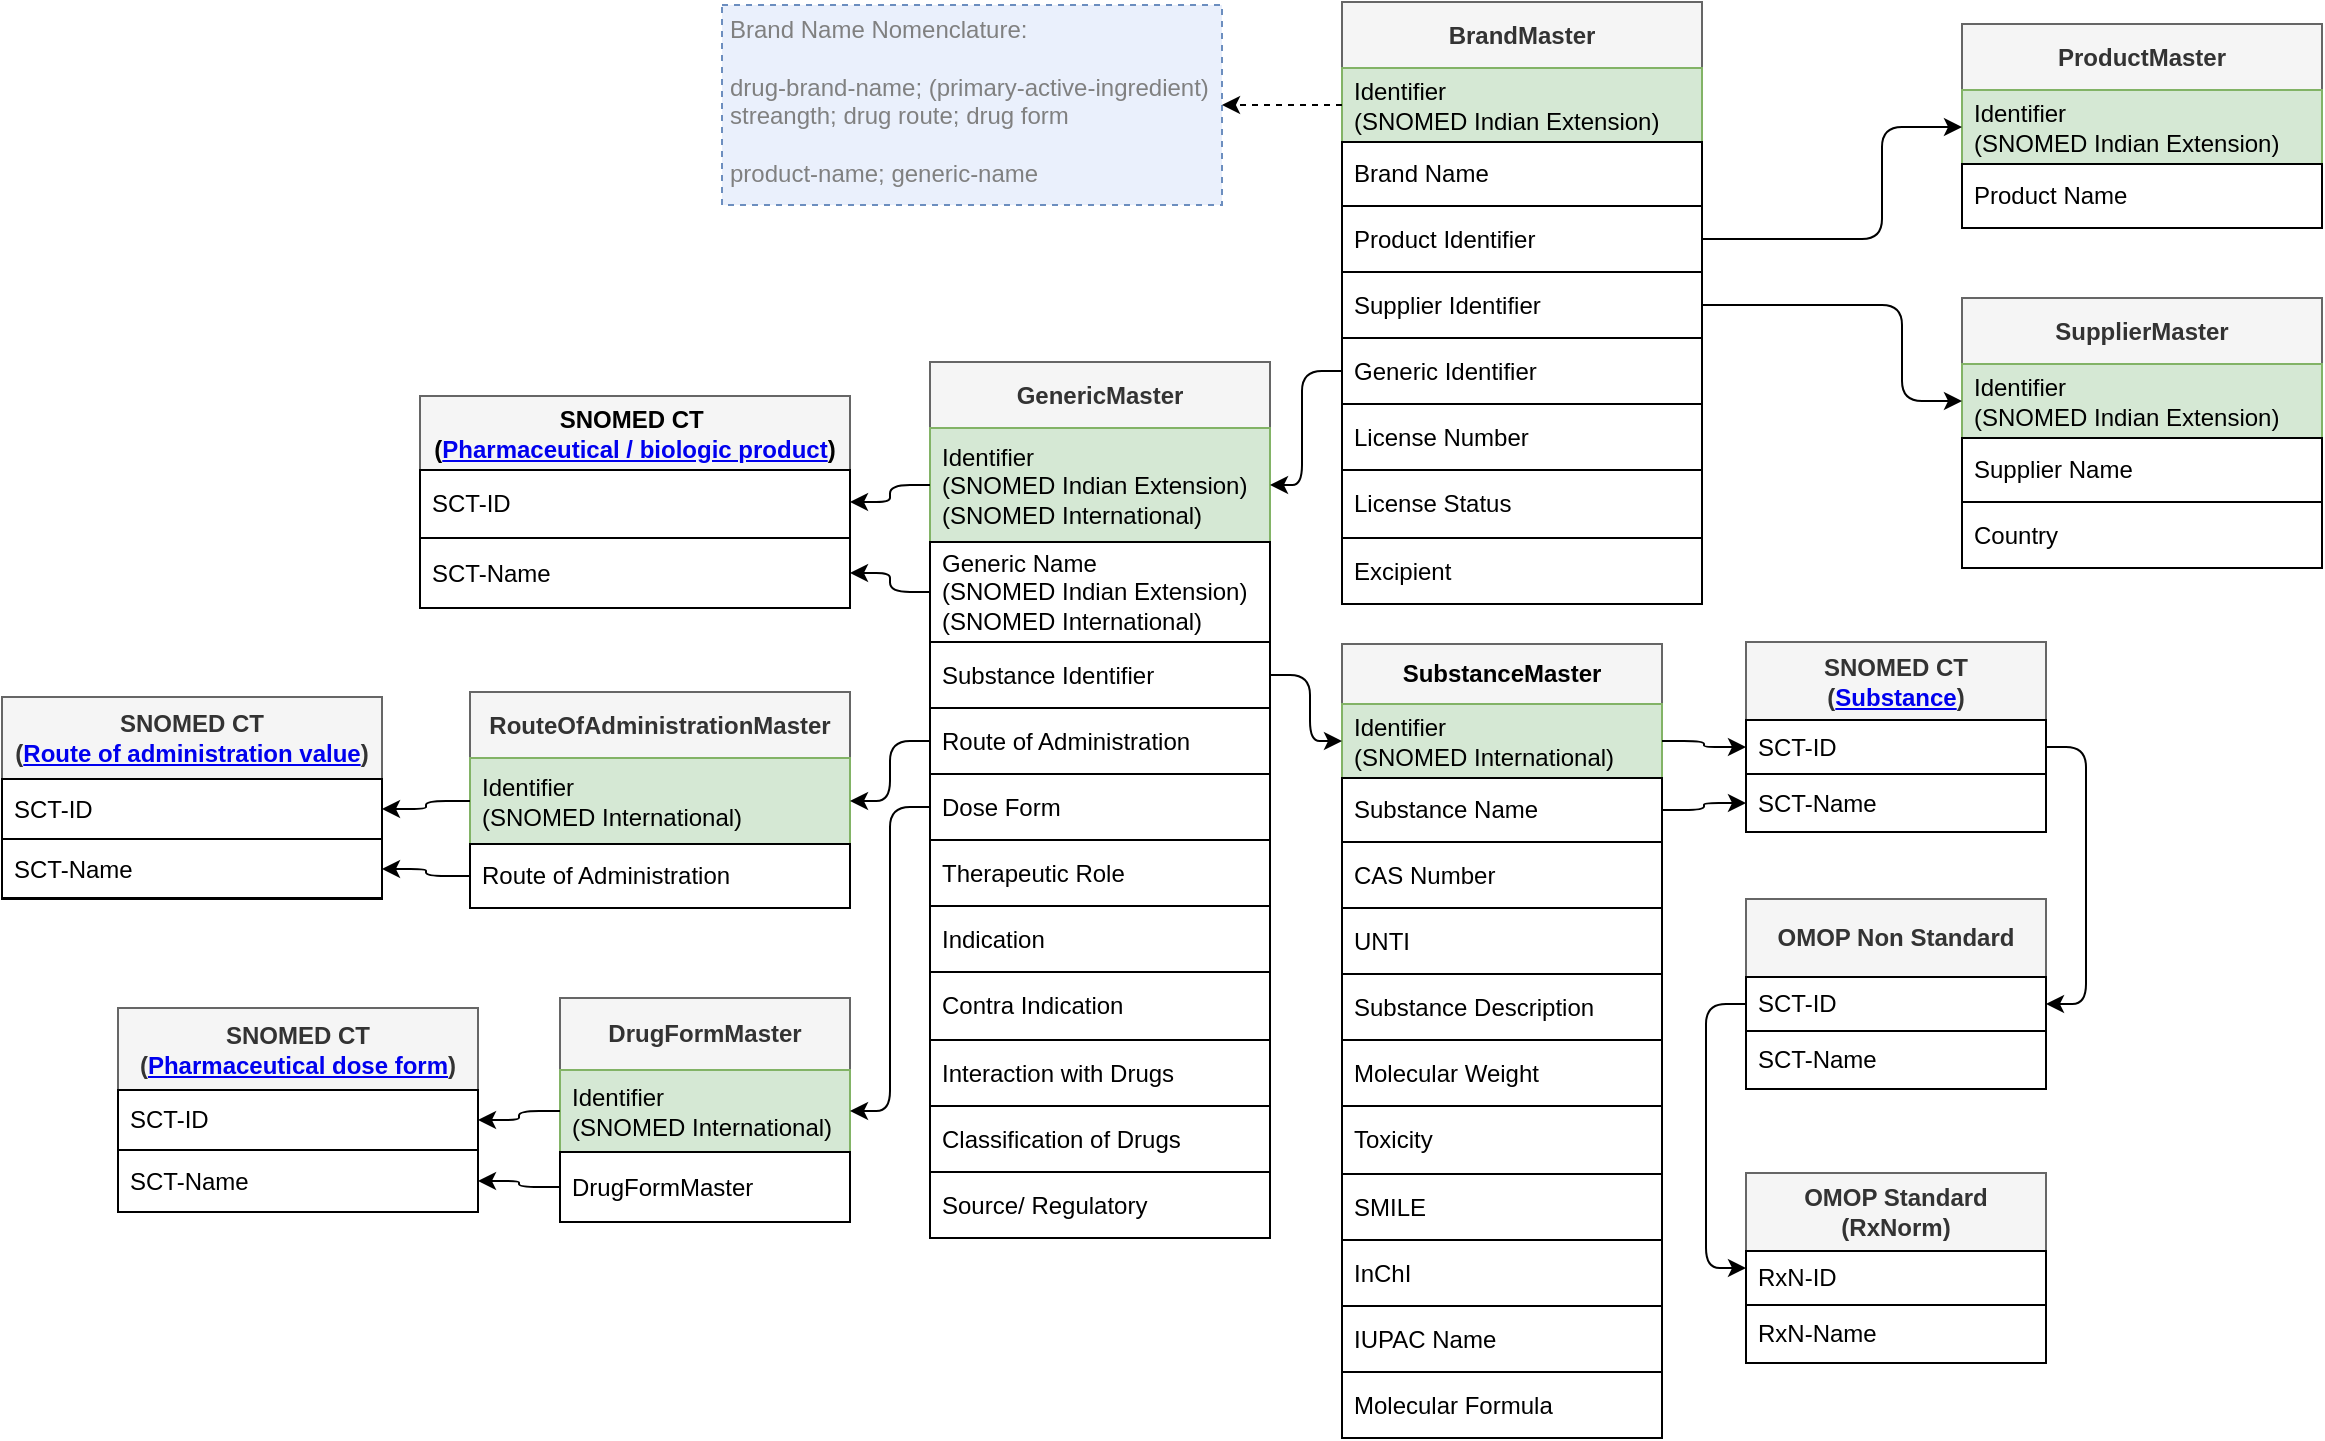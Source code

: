 <mxfile version="23.1.5" type="device">
  <diagram name="Page-1" id="6mxUIk-u2iEG-SQcdIZE">
    <mxGraphModel dx="2333" dy="2207" grid="1" gridSize="10" guides="1" tooltips="1" connect="1" arrows="1" fold="1" page="1" pageScale="1" pageWidth="1169" pageHeight="827" math="0" shadow="0">
      <root>
        <mxCell id="0" />
        <mxCell id="1" parent="0" />
        <mxCell id="BajU_G9erttvUr-BvOgJ-22" value="" style="childLayout=tableLayout;recursiveResize=0;shadow=0;fillColor=none;" parent="1" vertex="1">
          <mxGeometry x="980" y="-570" width="180" height="135" as="geometry" />
        </mxCell>
        <mxCell id="BajU_G9erttvUr-BvOgJ-23" value="" style="shape=tableRow;horizontal=0;startSize=0;swimlaneHead=0;swimlaneBody=0;top=0;left=0;bottom=0;right=0;dropTarget=0;collapsible=0;recursiveResize=0;expand=0;fontStyle=0;fillColor=none;strokeColor=inherit;" parent="BajU_G9erttvUr-BvOgJ-22" vertex="1">
          <mxGeometry width="180" height="33" as="geometry" />
        </mxCell>
        <mxCell id="BajU_G9erttvUr-BvOgJ-24" value="SupplierMaster" style="connectable=0;recursiveResize=0;strokeColor=#666666;fillColor=#f5f5f5;align=center;whiteSpace=wrap;html=1;fontStyle=1;fontColor=#333333;" parent="BajU_G9erttvUr-BvOgJ-23" vertex="1">
          <mxGeometry width="180" height="33" as="geometry">
            <mxRectangle width="180" height="33" as="alternateBounds" />
          </mxGeometry>
        </mxCell>
        <mxCell id="BajU_G9erttvUr-BvOgJ-27" style="shape=tableRow;horizontal=0;startSize=0;swimlaneHead=0;swimlaneBody=0;top=0;left=0;bottom=0;right=0;dropTarget=0;collapsible=0;recursiveResize=0;expand=0;fontStyle=0;fillColor=none;strokeColor=inherit;" parent="BajU_G9erttvUr-BvOgJ-22" vertex="1">
          <mxGeometry y="33" width="180" height="37" as="geometry" />
        </mxCell>
        <mxCell id="BajU_G9erttvUr-BvOgJ-28" value="Identifier &#xa;(SNOMED Indian Extension)" style="connectable=0;recursiveResize=0;strokeColor=#82b366;fillColor=#d5e8d4;align=left;whiteSpace=wrap;html=1;spacingLeft=4;spacing=2;" parent="BajU_G9erttvUr-BvOgJ-27" vertex="1">
          <mxGeometry width="180" height="37" as="geometry">
            <mxRectangle width="180" height="37" as="alternateBounds" />
          </mxGeometry>
        </mxCell>
        <mxCell id="BajU_G9erttvUr-BvOgJ-45" style="shape=tableRow;horizontal=0;startSize=0;swimlaneHead=0;swimlaneBody=0;top=0;left=0;bottom=0;right=0;dropTarget=0;collapsible=0;recursiveResize=0;expand=0;fontStyle=0;fillColor=none;strokeColor=inherit;" parent="BajU_G9erttvUr-BvOgJ-22" vertex="1">
          <mxGeometry y="70" width="180" height="32" as="geometry" />
        </mxCell>
        <mxCell id="BajU_G9erttvUr-BvOgJ-46" value="Supplier Name" style="connectable=0;recursiveResize=0;strokeColor=inherit;fillColor=none;align=left;whiteSpace=wrap;html=1;spacingLeft=4;spacing=2;" parent="BajU_G9erttvUr-BvOgJ-45" vertex="1">
          <mxGeometry width="180" height="32" as="geometry">
            <mxRectangle width="180" height="32" as="alternateBounds" />
          </mxGeometry>
        </mxCell>
        <mxCell id="BajU_G9erttvUr-BvOgJ-31" style="shape=tableRow;horizontal=0;startSize=0;swimlaneHead=0;swimlaneBody=0;top=0;left=0;bottom=0;right=0;dropTarget=0;collapsible=0;recursiveResize=0;expand=0;fontStyle=0;fillColor=none;strokeColor=inherit;" parent="BajU_G9erttvUr-BvOgJ-22" vertex="1">
          <mxGeometry y="102" width="180" height="33" as="geometry" />
        </mxCell>
        <mxCell id="BajU_G9erttvUr-BvOgJ-32" value="&lt;div style=&quot;border-color: var(--border-color);&quot;&gt;&lt;/div&gt;&lt;span style=&quot;border-color: var(--border-color); background-color: initial;&quot;&gt;&lt;/span&gt;&lt;span style=&quot;border-color: var(--border-color); background-color: initial;&quot;&gt;&lt;div style=&quot;border-color: var(--border-color);&quot;&gt;&lt;span style=&quot;border-color: var(--border-color); background-color: initial;&quot;&gt;Country&lt;/span&gt;&lt;/div&gt;&lt;/span&gt;" style="connectable=0;recursiveResize=0;strokeColor=inherit;fillColor=none;align=left;whiteSpace=wrap;html=1;spacingLeft=4;spacing=2;" parent="BajU_G9erttvUr-BvOgJ-31" vertex="1">
          <mxGeometry width="180" height="33" as="geometry">
            <mxRectangle width="180" height="33" as="alternateBounds" />
          </mxGeometry>
        </mxCell>
        <mxCell id="BajU_G9erttvUr-BvOgJ-51" value="" style="childLayout=tableLayout;recursiveResize=0;shadow=0;fillColor=none;" parent="1" vertex="1">
          <mxGeometry x="464" y="-538" width="170" height="438" as="geometry" />
        </mxCell>
        <mxCell id="BajU_G9erttvUr-BvOgJ-52" value="" style="shape=tableRow;horizontal=0;startSize=0;swimlaneHead=0;swimlaneBody=0;top=0;left=0;bottom=0;right=0;dropTarget=0;collapsible=0;recursiveResize=0;expand=0;fontStyle=0;fillColor=none;strokeColor=inherit;" parent="BajU_G9erttvUr-BvOgJ-51" vertex="1">
          <mxGeometry width="170" height="33" as="geometry" />
        </mxCell>
        <mxCell id="BajU_G9erttvUr-BvOgJ-53" value="GenericMaster" style="connectable=0;recursiveResize=0;strokeColor=#666666;fillColor=#f5f5f5;align=center;whiteSpace=wrap;html=1;fontStyle=1;fontColor=#333333;" parent="BajU_G9erttvUr-BvOgJ-52" vertex="1">
          <mxGeometry width="170" height="33" as="geometry">
            <mxRectangle width="170" height="33" as="alternateBounds" />
          </mxGeometry>
        </mxCell>
        <mxCell id="BajU_G9erttvUr-BvOgJ-54" style="shape=tableRow;horizontal=0;startSize=0;swimlaneHead=0;swimlaneBody=0;top=0;left=0;bottom=0;right=0;dropTarget=0;collapsible=0;recursiveResize=0;expand=0;fontStyle=0;fillColor=none;strokeColor=inherit;" parent="BajU_G9erttvUr-BvOgJ-51" vertex="1">
          <mxGeometry y="33" width="170" height="57" as="geometry" />
        </mxCell>
        <mxCell id="BajU_G9erttvUr-BvOgJ-55" value="&lt;div style=&quot;&quot;&gt;&lt;div&gt;Identifier&amp;nbsp;&lt;/div&gt;&lt;div&gt;(SNOMED Indian Extension)&lt;/div&gt;&lt;div&gt;(SNOMED International)&lt;br&gt;&lt;/div&gt;&lt;/div&gt;" style="connectable=0;recursiveResize=0;strokeColor=#82b366;fillColor=#d5e8d4;align=left;whiteSpace=wrap;html=1;spacingLeft=4;spacing=2;" parent="BajU_G9erttvUr-BvOgJ-54" vertex="1">
          <mxGeometry width="170" height="57" as="geometry">
            <mxRectangle width="170" height="57" as="alternateBounds" />
          </mxGeometry>
        </mxCell>
        <mxCell id="BajU_G9erttvUr-BvOgJ-56" style="shape=tableRow;horizontal=0;startSize=0;swimlaneHead=0;swimlaneBody=0;top=0;left=0;bottom=0;right=0;dropTarget=0;collapsible=0;recursiveResize=0;expand=0;fontStyle=0;fillColor=none;strokeColor=inherit;" parent="BajU_G9erttvUr-BvOgJ-51" vertex="1">
          <mxGeometry y="90" width="170" height="50" as="geometry" />
        </mxCell>
        <mxCell id="BajU_G9erttvUr-BvOgJ-57" value="Generic Name&lt;br&gt;&lt;div&gt;(SNOMED Indian Extension)&lt;/div&gt;&lt;div&gt;(SNOMED International)&lt;/div&gt;" style="connectable=0;recursiveResize=0;strokeColor=inherit;fillColor=none;align=left;whiteSpace=wrap;html=1;spacingLeft=4;spacing=2;" parent="BajU_G9erttvUr-BvOgJ-56" vertex="1">
          <mxGeometry width="170" height="50" as="geometry">
            <mxRectangle width="170" height="50" as="alternateBounds" />
          </mxGeometry>
        </mxCell>
        <mxCell id="BajU_G9erttvUr-BvOgJ-101" style="shape=tableRow;horizontal=0;startSize=0;swimlaneHead=0;swimlaneBody=0;top=0;left=0;bottom=0;right=0;dropTarget=0;collapsible=0;recursiveResize=0;expand=0;fontStyle=0;fillColor=none;strokeColor=inherit;" parent="BajU_G9erttvUr-BvOgJ-51" vertex="1">
          <mxGeometry y="140" width="170" height="33" as="geometry" />
        </mxCell>
        <mxCell id="BajU_G9erttvUr-BvOgJ-102" value="Substance Identifier" style="connectable=0;recursiveResize=0;strokeColor=inherit;fillColor=none;align=left;whiteSpace=wrap;html=1;spacingLeft=4;spacing=2;" parent="BajU_G9erttvUr-BvOgJ-101" vertex="1">
          <mxGeometry width="170" height="33" as="geometry">
            <mxRectangle width="170" height="33" as="alternateBounds" />
          </mxGeometry>
        </mxCell>
        <mxCell id="BajU_G9erttvUr-BvOgJ-58" style="shape=tableRow;horizontal=0;startSize=0;swimlaneHead=0;swimlaneBody=0;top=0;left=0;bottom=0;right=0;dropTarget=0;collapsible=0;recursiveResize=0;expand=0;fontStyle=0;fillColor=none;strokeColor=inherit;" parent="BajU_G9erttvUr-BvOgJ-51" vertex="1">
          <mxGeometry y="173" width="170" height="33" as="geometry" />
        </mxCell>
        <mxCell id="BajU_G9erttvUr-BvOgJ-59" value="Route of Administration" style="connectable=0;recursiveResize=0;strokeColor=inherit;fillColor=none;align=left;whiteSpace=wrap;html=1;spacingLeft=4;spacing=2;" parent="BajU_G9erttvUr-BvOgJ-58" vertex="1">
          <mxGeometry width="170" height="33" as="geometry">
            <mxRectangle width="170" height="33" as="alternateBounds" />
          </mxGeometry>
        </mxCell>
        <mxCell id="BajU_G9erttvUr-BvOgJ-60" style="shape=tableRow;horizontal=0;startSize=0;swimlaneHead=0;swimlaneBody=0;top=0;left=0;bottom=0;right=0;dropTarget=0;collapsible=0;recursiveResize=0;expand=0;fontStyle=0;fillColor=none;strokeColor=inherit;" parent="BajU_G9erttvUr-BvOgJ-51" vertex="1">
          <mxGeometry y="206" width="170" height="33" as="geometry" />
        </mxCell>
        <mxCell id="BajU_G9erttvUr-BvOgJ-61" value="Dose Form" style="connectable=0;recursiveResize=0;strokeColor=inherit;fillColor=none;align=left;whiteSpace=wrap;html=1;spacingLeft=4;spacing=2;" parent="BajU_G9erttvUr-BvOgJ-60" vertex="1">
          <mxGeometry width="170" height="33" as="geometry">
            <mxRectangle width="170" height="33" as="alternateBounds" />
          </mxGeometry>
        </mxCell>
        <mxCell id="BajU_G9erttvUr-BvOgJ-62" style="shape=tableRow;horizontal=0;startSize=0;swimlaneHead=0;swimlaneBody=0;top=0;left=0;bottom=0;right=0;dropTarget=0;collapsible=0;recursiveResize=0;expand=0;fontStyle=0;fillColor=none;strokeColor=inherit;" parent="BajU_G9erttvUr-BvOgJ-51" vertex="1">
          <mxGeometry y="239" width="170" height="33" as="geometry" />
        </mxCell>
        <mxCell id="BajU_G9erttvUr-BvOgJ-63" value="Therapeutic Role" style="connectable=0;recursiveResize=0;strokeColor=inherit;fillColor=none;align=left;whiteSpace=wrap;html=1;spacingLeft=4;spacing=2;" parent="BajU_G9erttvUr-BvOgJ-62" vertex="1">
          <mxGeometry width="170" height="33" as="geometry">
            <mxRectangle width="170" height="33" as="alternateBounds" />
          </mxGeometry>
        </mxCell>
        <mxCell id="BajU_G9erttvUr-BvOgJ-64" style="shape=tableRow;horizontal=0;startSize=0;swimlaneHead=0;swimlaneBody=0;top=0;left=0;bottom=0;right=0;dropTarget=0;collapsible=0;recursiveResize=0;expand=0;fontStyle=0;fillColor=none;strokeColor=inherit;" parent="BajU_G9erttvUr-BvOgJ-51" vertex="1">
          <mxGeometry y="272" width="170" height="33" as="geometry" />
        </mxCell>
        <mxCell id="BajU_G9erttvUr-BvOgJ-65" value="Indication" style="connectable=0;recursiveResize=0;strokeColor=inherit;fillColor=none;align=left;whiteSpace=wrap;html=1;spacingLeft=4;spacing=2;" parent="BajU_G9erttvUr-BvOgJ-64" vertex="1">
          <mxGeometry width="170" height="33" as="geometry">
            <mxRectangle width="170" height="33" as="alternateBounds" />
          </mxGeometry>
        </mxCell>
        <mxCell id="BajU_G9erttvUr-BvOgJ-66" style="shape=tableRow;horizontal=0;startSize=0;swimlaneHead=0;swimlaneBody=0;top=0;left=0;bottom=0;right=0;dropTarget=0;collapsible=0;recursiveResize=0;expand=0;fontStyle=0;fillColor=none;strokeColor=inherit;" parent="BajU_G9erttvUr-BvOgJ-51" vertex="1">
          <mxGeometry y="305" width="170" height="34" as="geometry" />
        </mxCell>
        <mxCell id="BajU_G9erttvUr-BvOgJ-67" value="Contra Indication" style="connectable=0;recursiveResize=0;strokeColor=inherit;fillColor=none;align=left;whiteSpace=wrap;html=1;spacingLeft=4;spacing=2;" parent="BajU_G9erttvUr-BvOgJ-66" vertex="1">
          <mxGeometry width="170" height="34" as="geometry">
            <mxRectangle width="170" height="34" as="alternateBounds" />
          </mxGeometry>
        </mxCell>
        <mxCell id="BajU_G9erttvUr-BvOgJ-68" style="shape=tableRow;horizontal=0;startSize=0;swimlaneHead=0;swimlaneBody=0;top=0;left=0;bottom=0;right=0;dropTarget=0;collapsible=0;recursiveResize=0;expand=0;fontStyle=0;fillColor=none;strokeColor=inherit;" parent="BajU_G9erttvUr-BvOgJ-51" vertex="1">
          <mxGeometry y="339" width="170" height="33" as="geometry" />
        </mxCell>
        <mxCell id="BajU_G9erttvUr-BvOgJ-69" value="Interaction with Drugs" style="connectable=0;recursiveResize=0;strokeColor=inherit;fillColor=none;align=left;whiteSpace=wrap;html=1;spacingLeft=4;spacing=2;" parent="BajU_G9erttvUr-BvOgJ-68" vertex="1">
          <mxGeometry width="170" height="33" as="geometry">
            <mxRectangle width="170" height="33" as="alternateBounds" />
          </mxGeometry>
        </mxCell>
        <mxCell id="BajU_G9erttvUr-BvOgJ-74" style="shape=tableRow;horizontal=0;startSize=0;swimlaneHead=0;swimlaneBody=0;top=0;left=0;bottom=0;right=0;dropTarget=0;collapsible=0;recursiveResize=0;expand=0;fontStyle=0;fillColor=none;strokeColor=inherit;" parent="BajU_G9erttvUr-BvOgJ-51" vertex="1">
          <mxGeometry y="372" width="170" height="33" as="geometry" />
        </mxCell>
        <mxCell id="BajU_G9erttvUr-BvOgJ-75" value="Classification of Drugs" style="connectable=0;recursiveResize=0;strokeColor=inherit;fillColor=none;align=left;whiteSpace=wrap;html=1;spacingLeft=4;spacing=2;" parent="BajU_G9erttvUr-BvOgJ-74" vertex="1">
          <mxGeometry width="170" height="33" as="geometry">
            <mxRectangle width="170" height="33" as="alternateBounds" />
          </mxGeometry>
        </mxCell>
        <mxCell id="BajU_G9erttvUr-BvOgJ-72" style="shape=tableRow;horizontal=0;startSize=0;swimlaneHead=0;swimlaneBody=0;top=0;left=0;bottom=0;right=0;dropTarget=0;collapsible=0;recursiveResize=0;expand=0;fontStyle=0;fillColor=none;strokeColor=inherit;" parent="BajU_G9erttvUr-BvOgJ-51" vertex="1">
          <mxGeometry y="405" width="170" height="33" as="geometry" />
        </mxCell>
        <mxCell id="BajU_G9erttvUr-BvOgJ-73" value="Source/ Regulatory" style="connectable=0;recursiveResize=0;strokeColor=inherit;fillColor=none;align=left;whiteSpace=wrap;html=1;spacingLeft=4;spacing=2;" parent="BajU_G9erttvUr-BvOgJ-72" vertex="1">
          <mxGeometry width="170" height="33" as="geometry">
            <mxRectangle width="170" height="33" as="alternateBounds" />
          </mxGeometry>
        </mxCell>
        <mxCell id="BajU_G9erttvUr-BvOgJ-76" value="" style="childLayout=tableLayout;recursiveResize=0;shadow=0;fillColor=none;" parent="1" vertex="1">
          <mxGeometry x="670" y="-397" width="160" height="397" as="geometry" />
        </mxCell>
        <mxCell id="BajU_G9erttvUr-BvOgJ-77" value="" style="shape=tableRow;horizontal=0;startSize=0;swimlaneHead=0;swimlaneBody=0;top=0;left=0;bottom=0;right=0;dropTarget=0;collapsible=0;recursiveResize=0;expand=0;fontStyle=0;fillColor=#f5f5f5;strokeColor=#666666;fontColor=#333333;" parent="BajU_G9erttvUr-BvOgJ-76" vertex="1">
          <mxGeometry width="160" height="30" as="geometry" />
        </mxCell>
        <mxCell id="BajU_G9erttvUr-BvOgJ-78" value="SubstanceMaster" style="connectable=0;recursiveResize=0;strokeColor=inherit;fillColor=none;align=center;whiteSpace=wrap;html=1;fontStyle=1" parent="BajU_G9erttvUr-BvOgJ-77" vertex="1">
          <mxGeometry width="160" height="30" as="geometry">
            <mxRectangle width="160" height="30" as="alternateBounds" />
          </mxGeometry>
        </mxCell>
        <mxCell id="BajU_G9erttvUr-BvOgJ-79" style="shape=tableRow;horizontal=0;startSize=0;swimlaneHead=0;swimlaneBody=0;top=0;left=0;bottom=0;right=0;dropTarget=0;collapsible=0;recursiveResize=0;expand=0;fontStyle=0;fillColor=none;strokeColor=inherit;" parent="BajU_G9erttvUr-BvOgJ-76" vertex="1">
          <mxGeometry y="30" width="160" height="37" as="geometry" />
        </mxCell>
        <mxCell id="BajU_G9erttvUr-BvOgJ-80" value="&lt;div style=&quot;&quot;&gt;&lt;div&gt;&lt;span style=&quot;background-color: initial;&quot;&gt;Identifier&amp;nbsp;&lt;/span&gt;&lt;br&gt;&lt;/div&gt;&lt;div&gt;(SNOMED International)&lt;/div&gt;&lt;/div&gt;" style="connectable=0;recursiveResize=0;strokeColor=#82b366;fillColor=#d5e8d4;align=left;whiteSpace=wrap;html=1;spacingLeft=4;spacing=2;" parent="BajU_G9erttvUr-BvOgJ-79" vertex="1">
          <mxGeometry width="160" height="37" as="geometry">
            <mxRectangle width="160" height="37" as="alternateBounds" />
          </mxGeometry>
        </mxCell>
        <mxCell id="BajU_G9erttvUr-BvOgJ-81" style="shape=tableRow;horizontal=0;startSize=0;swimlaneHead=0;swimlaneBody=0;top=0;left=0;bottom=0;right=0;dropTarget=0;collapsible=0;recursiveResize=0;expand=0;fontStyle=0;fillColor=none;strokeColor=inherit;" parent="BajU_G9erttvUr-BvOgJ-76" vertex="1">
          <mxGeometry y="67" width="160" height="32" as="geometry" />
        </mxCell>
        <mxCell id="BajU_G9erttvUr-BvOgJ-82" value="Substance Name" style="connectable=0;recursiveResize=0;strokeColor=inherit;fillColor=none;align=left;whiteSpace=wrap;html=1;spacingLeft=4;spacing=2;" parent="BajU_G9erttvUr-BvOgJ-81" vertex="1">
          <mxGeometry width="160" height="32" as="geometry">
            <mxRectangle width="160" height="32" as="alternateBounds" />
          </mxGeometry>
        </mxCell>
        <mxCell id="BajU_G9erttvUr-BvOgJ-83" style="shape=tableRow;horizontal=0;startSize=0;swimlaneHead=0;swimlaneBody=0;top=0;left=0;bottom=0;right=0;dropTarget=0;collapsible=0;recursiveResize=0;expand=0;fontStyle=0;fillColor=none;strokeColor=inherit;" parent="BajU_G9erttvUr-BvOgJ-76" vertex="1">
          <mxGeometry y="99" width="160" height="33" as="geometry" />
        </mxCell>
        <mxCell id="BajU_G9erttvUr-BvOgJ-84" value="&lt;div style=&quot;border-color: var(--border-color);&quot;&gt;&lt;/div&gt;&lt;span style=&quot;border-color: var(--border-color); background-color: initial;&quot;&gt;&lt;/span&gt;&lt;span style=&quot;border-color: var(--border-color); background-color: initial;&quot;&gt;&lt;div style=&quot;border-color: var(--border-color);&quot;&gt;&lt;span style=&quot;border-color: var(--border-color); background-color: initial;&quot;&gt;CAS Number&lt;/span&gt;&lt;/div&gt;&lt;/span&gt;" style="connectable=0;recursiveResize=0;strokeColor=inherit;fillColor=none;align=left;whiteSpace=wrap;html=1;spacingLeft=4;spacing=2;" parent="BajU_G9erttvUr-BvOgJ-83" vertex="1">
          <mxGeometry width="160" height="33" as="geometry">
            <mxRectangle width="160" height="33" as="alternateBounds" />
          </mxGeometry>
        </mxCell>
        <mxCell id="BajU_G9erttvUr-BvOgJ-85" style="shape=tableRow;horizontal=0;startSize=0;swimlaneHead=0;swimlaneBody=0;top=0;left=0;bottom=0;right=0;dropTarget=0;collapsible=0;recursiveResize=0;expand=0;fontStyle=0;fillColor=none;strokeColor=inherit;" parent="BajU_G9erttvUr-BvOgJ-76" vertex="1">
          <mxGeometry y="132" width="160" height="33" as="geometry" />
        </mxCell>
        <mxCell id="BajU_G9erttvUr-BvOgJ-86" value="UNTI" style="connectable=0;recursiveResize=0;strokeColor=inherit;fillColor=none;align=left;whiteSpace=wrap;html=1;spacingLeft=4;spacing=2;" parent="BajU_G9erttvUr-BvOgJ-85" vertex="1">
          <mxGeometry width="160" height="33" as="geometry">
            <mxRectangle width="160" height="33" as="alternateBounds" />
          </mxGeometry>
        </mxCell>
        <mxCell id="BajU_G9erttvUr-BvOgJ-87" style="shape=tableRow;horizontal=0;startSize=0;swimlaneHead=0;swimlaneBody=0;top=0;left=0;bottom=0;right=0;dropTarget=0;collapsible=0;recursiveResize=0;expand=0;fontStyle=0;fillColor=none;strokeColor=inherit;" parent="BajU_G9erttvUr-BvOgJ-76" vertex="1">
          <mxGeometry y="165" width="160" height="33" as="geometry" />
        </mxCell>
        <mxCell id="BajU_G9erttvUr-BvOgJ-88" value="&lt;div style=&quot;border-color: var(--border-color);&quot;&gt;&lt;/div&gt;&lt;span style=&quot;border-color: var(--border-color); background-color: initial;&quot;&gt;&lt;/span&gt;&lt;span style=&quot;border-color: var(--border-color); background-color: initial;&quot;&gt;&lt;div style=&quot;border-color: var(--border-color);&quot;&gt;&lt;span style=&quot;border-color: var(--border-color); background-color: initial;&quot;&gt;Substance Description&lt;/span&gt;&lt;/div&gt;&lt;/span&gt;" style="connectable=0;recursiveResize=0;strokeColor=inherit;fillColor=none;align=left;whiteSpace=wrap;html=1;spacingLeft=4;spacing=2;" parent="BajU_G9erttvUr-BvOgJ-87" vertex="1">
          <mxGeometry width="160" height="33" as="geometry">
            <mxRectangle width="160" height="33" as="alternateBounds" />
          </mxGeometry>
        </mxCell>
        <mxCell id="BajU_G9erttvUr-BvOgJ-89" style="shape=tableRow;horizontal=0;startSize=0;swimlaneHead=0;swimlaneBody=0;top=0;left=0;bottom=0;right=0;dropTarget=0;collapsible=0;recursiveResize=0;expand=0;fontStyle=0;fillColor=none;strokeColor=inherit;" parent="BajU_G9erttvUr-BvOgJ-76" vertex="1">
          <mxGeometry y="198" width="160" height="33" as="geometry" />
        </mxCell>
        <mxCell id="BajU_G9erttvUr-BvOgJ-90" value="Molecular Weight" style="connectable=0;recursiveResize=0;strokeColor=inherit;fillColor=none;align=left;whiteSpace=wrap;html=1;spacingLeft=4;spacing=2;" parent="BajU_G9erttvUr-BvOgJ-89" vertex="1">
          <mxGeometry width="160" height="33" as="geometry">
            <mxRectangle width="160" height="33" as="alternateBounds" />
          </mxGeometry>
        </mxCell>
        <mxCell id="BajU_G9erttvUr-BvOgJ-91" style="shape=tableRow;horizontal=0;startSize=0;swimlaneHead=0;swimlaneBody=0;top=0;left=0;bottom=0;right=0;dropTarget=0;collapsible=0;recursiveResize=0;expand=0;fontStyle=0;fillColor=none;strokeColor=inherit;" parent="BajU_G9erttvUr-BvOgJ-76" vertex="1">
          <mxGeometry y="231" width="160" height="34" as="geometry" />
        </mxCell>
        <mxCell id="BajU_G9erttvUr-BvOgJ-92" value="&lt;span style=&quot;background-color: initial;&quot;&gt;Toxicity&lt;/span&gt;" style="connectable=0;recursiveResize=0;strokeColor=inherit;fillColor=none;align=left;whiteSpace=wrap;html=1;spacingLeft=4;spacing=2;" parent="BajU_G9erttvUr-BvOgJ-91" vertex="1">
          <mxGeometry width="160" height="34" as="geometry">
            <mxRectangle width="160" height="34" as="alternateBounds" />
          </mxGeometry>
        </mxCell>
        <mxCell id="BajU_G9erttvUr-BvOgJ-93" style="shape=tableRow;horizontal=0;startSize=0;swimlaneHead=0;swimlaneBody=0;top=0;left=0;bottom=0;right=0;dropTarget=0;collapsible=0;recursiveResize=0;expand=0;fontStyle=0;fillColor=none;strokeColor=inherit;" parent="BajU_G9erttvUr-BvOgJ-76" vertex="1">
          <mxGeometry y="265" width="160" height="33" as="geometry" />
        </mxCell>
        <mxCell id="BajU_G9erttvUr-BvOgJ-94" value="SMILE" style="connectable=0;recursiveResize=0;strokeColor=inherit;fillColor=none;align=left;whiteSpace=wrap;html=1;spacingLeft=4;spacing=2;" parent="BajU_G9erttvUr-BvOgJ-93" vertex="1">
          <mxGeometry width="160" height="33" as="geometry">
            <mxRectangle width="160" height="33" as="alternateBounds" />
          </mxGeometry>
        </mxCell>
        <mxCell id="BajU_G9erttvUr-BvOgJ-95" style="shape=tableRow;horizontal=0;startSize=0;swimlaneHead=0;swimlaneBody=0;top=0;left=0;bottom=0;right=0;dropTarget=0;collapsible=0;recursiveResize=0;expand=0;fontStyle=0;fillColor=none;strokeColor=inherit;" parent="BajU_G9erttvUr-BvOgJ-76" vertex="1">
          <mxGeometry y="298" width="160" height="33" as="geometry" />
        </mxCell>
        <mxCell id="BajU_G9erttvUr-BvOgJ-96" value="InChI" style="connectable=0;recursiveResize=0;strokeColor=inherit;fillColor=none;align=left;whiteSpace=wrap;html=1;spacingLeft=4;spacing=2;" parent="BajU_G9erttvUr-BvOgJ-95" vertex="1">
          <mxGeometry width="160" height="33" as="geometry">
            <mxRectangle width="160" height="33" as="alternateBounds" />
          </mxGeometry>
        </mxCell>
        <mxCell id="BajU_G9erttvUr-BvOgJ-97" style="shape=tableRow;horizontal=0;startSize=0;swimlaneHead=0;swimlaneBody=0;top=0;left=0;bottom=0;right=0;dropTarget=0;collapsible=0;recursiveResize=0;expand=0;fontStyle=0;fillColor=none;strokeColor=inherit;" parent="BajU_G9erttvUr-BvOgJ-76" vertex="1">
          <mxGeometry y="331" width="160" height="33" as="geometry" />
        </mxCell>
        <mxCell id="BajU_G9erttvUr-BvOgJ-98" value="IUPAC Name" style="connectable=0;recursiveResize=0;strokeColor=inherit;fillColor=none;align=left;whiteSpace=wrap;html=1;spacingLeft=4;spacing=2;" parent="BajU_G9erttvUr-BvOgJ-97" vertex="1">
          <mxGeometry width="160" height="33" as="geometry">
            <mxRectangle width="160" height="33" as="alternateBounds" />
          </mxGeometry>
        </mxCell>
        <mxCell id="BajU_G9erttvUr-BvOgJ-99" style="shape=tableRow;horizontal=0;startSize=0;swimlaneHead=0;swimlaneBody=0;top=0;left=0;bottom=0;right=0;dropTarget=0;collapsible=0;recursiveResize=0;expand=0;fontStyle=0;fillColor=none;strokeColor=inherit;" parent="BajU_G9erttvUr-BvOgJ-76" vertex="1">
          <mxGeometry y="364" width="160" height="33" as="geometry" />
        </mxCell>
        <mxCell id="BajU_G9erttvUr-BvOgJ-100" value="Molecular Formula" style="connectable=0;recursiveResize=0;strokeColor=inherit;fillColor=none;align=left;whiteSpace=wrap;html=1;spacingLeft=4;spacing=2;" parent="BajU_G9erttvUr-BvOgJ-99" vertex="1">
          <mxGeometry width="160" height="33" as="geometry">
            <mxRectangle width="160" height="33" as="alternateBounds" />
          </mxGeometry>
        </mxCell>
        <mxCell id="BajU_G9erttvUr-BvOgJ-103" value="" style="childLayout=tableLayout;recursiveResize=0;shadow=0;fillColor=none;" parent="1" vertex="1">
          <mxGeometry x="670" y="-718" width="180" height="301" as="geometry" />
        </mxCell>
        <mxCell id="BajU_G9erttvUr-BvOgJ-104" value="" style="shape=tableRow;horizontal=0;startSize=0;swimlaneHead=0;swimlaneBody=0;top=0;left=0;bottom=0;right=0;dropTarget=0;collapsible=0;recursiveResize=0;expand=0;fontStyle=0;fillColor=none;strokeColor=inherit;" parent="BajU_G9erttvUr-BvOgJ-103" vertex="1">
          <mxGeometry width="180" height="33" as="geometry" />
        </mxCell>
        <mxCell id="BajU_G9erttvUr-BvOgJ-105" value="BrandMaster" style="connectable=0;recursiveResize=0;strokeColor=#666666;fillColor=#f5f5f5;align=center;whiteSpace=wrap;html=1;fontStyle=1;fontColor=#333333;" parent="BajU_G9erttvUr-BvOgJ-104" vertex="1">
          <mxGeometry width="180" height="33" as="geometry">
            <mxRectangle width="180" height="33" as="alternateBounds" />
          </mxGeometry>
        </mxCell>
        <mxCell id="BajU_G9erttvUr-BvOgJ-106" style="shape=tableRow;horizontal=0;startSize=0;swimlaneHead=0;swimlaneBody=0;top=0;left=0;bottom=0;right=0;dropTarget=0;collapsible=0;recursiveResize=0;expand=0;fontStyle=0;fillColor=none;strokeColor=inherit;" parent="BajU_G9erttvUr-BvOgJ-103" vertex="1">
          <mxGeometry y="33" width="180" height="37" as="geometry" />
        </mxCell>
        <mxCell id="BajU_G9erttvUr-BvOgJ-107" value="&lt;div style=&quot;&quot;&gt;&lt;span style=&quot;background-color: initial;&quot;&gt;Identifier&amp;nbsp;&lt;/span&gt;&lt;/div&gt;&lt;div style=&quot;&quot;&gt;&lt;span style=&quot;background-color: initial;&quot;&gt;(SNOMED Indian Extension)&lt;/span&gt;&lt;/div&gt;" style="connectable=0;recursiveResize=0;strokeColor=#82b366;fillColor=#d5e8d4;align=left;whiteSpace=wrap;html=1;spacingLeft=4;spacing=2;" parent="BajU_G9erttvUr-BvOgJ-106" vertex="1">
          <mxGeometry width="180" height="37" as="geometry">
            <mxRectangle width="180" height="37" as="alternateBounds" />
          </mxGeometry>
        </mxCell>
        <mxCell id="BajU_G9erttvUr-BvOgJ-108" style="shape=tableRow;horizontal=0;startSize=0;swimlaneHead=0;swimlaneBody=0;top=0;left=0;bottom=0;right=0;dropTarget=0;collapsible=0;recursiveResize=0;expand=0;fontStyle=0;fillColor=none;strokeColor=inherit;" parent="BajU_G9erttvUr-BvOgJ-103" vertex="1">
          <mxGeometry y="70" width="180" height="32" as="geometry" />
        </mxCell>
        <mxCell id="BajU_G9erttvUr-BvOgJ-109" value="Brand Name" style="connectable=0;recursiveResize=0;strokeColor=inherit;fillColor=none;align=left;whiteSpace=wrap;html=1;spacingLeft=4;spacing=2;" parent="BajU_G9erttvUr-BvOgJ-108" vertex="1">
          <mxGeometry width="180" height="32" as="geometry">
            <mxRectangle width="180" height="32" as="alternateBounds" />
          </mxGeometry>
        </mxCell>
        <mxCell id="BajU_G9erttvUr-BvOgJ-110" style="shape=tableRow;horizontal=0;startSize=0;swimlaneHead=0;swimlaneBody=0;top=0;left=0;bottom=0;right=0;dropTarget=0;collapsible=0;recursiveResize=0;expand=0;fontStyle=0;fillColor=none;strokeColor=inherit;" parent="BajU_G9erttvUr-BvOgJ-103" vertex="1">
          <mxGeometry y="102" width="180" height="33" as="geometry" />
        </mxCell>
        <mxCell id="BajU_G9erttvUr-BvOgJ-111" value="&lt;div style=&quot;border-color: var(--border-color);&quot;&gt;&lt;/div&gt;&lt;span style=&quot;border-color: var(--border-color); background-color: initial;&quot;&gt;&lt;/span&gt;&lt;span style=&quot;border-color: var(--border-color); background-color: initial;&quot;&gt;&lt;div style=&quot;border-color: var(--border-color);&quot;&gt;&lt;span style=&quot;border-color: var(--border-color); background-color: initial;&quot;&gt;Product Identifier&lt;/span&gt;&lt;/div&gt;&lt;/span&gt;" style="connectable=0;recursiveResize=0;strokeColor=inherit;fillColor=none;align=left;whiteSpace=wrap;html=1;spacingLeft=4;spacing=2;" parent="BajU_G9erttvUr-BvOgJ-110" vertex="1">
          <mxGeometry width="180" height="33" as="geometry">
            <mxRectangle width="180" height="33" as="alternateBounds" />
          </mxGeometry>
        </mxCell>
        <mxCell id="BajU_G9erttvUr-BvOgJ-112" style="shape=tableRow;horizontal=0;startSize=0;swimlaneHead=0;swimlaneBody=0;top=0;left=0;bottom=0;right=0;dropTarget=0;collapsible=0;recursiveResize=0;expand=0;fontStyle=0;fillColor=none;strokeColor=inherit;" parent="BajU_G9erttvUr-BvOgJ-103" vertex="1">
          <mxGeometry y="135" width="180" height="33" as="geometry" />
        </mxCell>
        <mxCell id="BajU_G9erttvUr-BvOgJ-113" value="Supplier Identifier" style="connectable=0;recursiveResize=0;strokeColor=inherit;fillColor=none;align=left;whiteSpace=wrap;html=1;spacingLeft=4;spacing=2;" parent="BajU_G9erttvUr-BvOgJ-112" vertex="1">
          <mxGeometry width="180" height="33" as="geometry">
            <mxRectangle width="180" height="33" as="alternateBounds" />
          </mxGeometry>
        </mxCell>
        <mxCell id="BajU_G9erttvUr-BvOgJ-114" style="shape=tableRow;horizontal=0;startSize=0;swimlaneHead=0;swimlaneBody=0;top=0;left=0;bottom=0;right=0;dropTarget=0;collapsible=0;recursiveResize=0;expand=0;fontStyle=0;fillColor=none;strokeColor=inherit;" parent="BajU_G9erttvUr-BvOgJ-103" vertex="1">
          <mxGeometry y="168" width="180" height="33" as="geometry" />
        </mxCell>
        <mxCell id="BajU_G9erttvUr-BvOgJ-115" value="&lt;div style=&quot;border-color: var(--border-color);&quot;&gt;&lt;/div&gt;&lt;span style=&quot;border-color: var(--border-color); background-color: initial;&quot;&gt;&lt;/span&gt;&lt;span style=&quot;border-color: var(--border-color); background-color: initial;&quot;&gt;&lt;div style=&quot;border-color: var(--border-color);&quot;&gt;&lt;span style=&quot;border-color: var(--border-color); background-color: initial;&quot;&gt;Generic Identifier&lt;/span&gt;&lt;/div&gt;&lt;/span&gt;" style="connectable=0;recursiveResize=0;strokeColor=inherit;fillColor=none;align=left;whiteSpace=wrap;html=1;spacingLeft=4;spacing=2;" parent="BajU_G9erttvUr-BvOgJ-114" vertex="1">
          <mxGeometry width="180" height="33" as="geometry">
            <mxRectangle width="180" height="33" as="alternateBounds" />
          </mxGeometry>
        </mxCell>
        <mxCell id="BajU_G9erttvUr-BvOgJ-116" style="shape=tableRow;horizontal=0;startSize=0;swimlaneHead=0;swimlaneBody=0;top=0;left=0;bottom=0;right=0;dropTarget=0;collapsible=0;recursiveResize=0;expand=0;fontStyle=0;fillColor=none;strokeColor=inherit;" parent="BajU_G9erttvUr-BvOgJ-103" vertex="1">
          <mxGeometry y="201" width="180" height="33" as="geometry" />
        </mxCell>
        <mxCell id="BajU_G9erttvUr-BvOgJ-117" value="License Number" style="connectable=0;recursiveResize=0;strokeColor=inherit;fillColor=none;align=left;whiteSpace=wrap;html=1;spacingLeft=4;spacing=2;" parent="BajU_G9erttvUr-BvOgJ-116" vertex="1">
          <mxGeometry width="180" height="33" as="geometry">
            <mxRectangle width="180" height="33" as="alternateBounds" />
          </mxGeometry>
        </mxCell>
        <mxCell id="BajU_G9erttvUr-BvOgJ-118" style="shape=tableRow;horizontal=0;startSize=0;swimlaneHead=0;swimlaneBody=0;top=0;left=0;bottom=0;right=0;dropTarget=0;collapsible=0;recursiveResize=0;expand=0;fontStyle=0;fillColor=none;strokeColor=inherit;" parent="BajU_G9erttvUr-BvOgJ-103" vertex="1">
          <mxGeometry y="234" width="180" height="34" as="geometry" />
        </mxCell>
        <mxCell id="BajU_G9erttvUr-BvOgJ-119" value="&lt;span style=&quot;background-color: initial;&quot;&gt;License Status&lt;/span&gt;" style="connectable=0;recursiveResize=0;strokeColor=inherit;fillColor=none;align=left;whiteSpace=wrap;html=1;spacingLeft=4;spacing=2;" parent="BajU_G9erttvUr-BvOgJ-118" vertex="1">
          <mxGeometry width="180" height="34" as="geometry">
            <mxRectangle width="180" height="34" as="alternateBounds" />
          </mxGeometry>
        </mxCell>
        <mxCell id="BajU_G9erttvUr-BvOgJ-120" style="shape=tableRow;horizontal=0;startSize=0;swimlaneHead=0;swimlaneBody=0;top=0;left=0;bottom=0;right=0;dropTarget=0;collapsible=0;recursiveResize=0;expand=0;fontStyle=0;fillColor=none;strokeColor=inherit;" parent="BajU_G9erttvUr-BvOgJ-103" vertex="1">
          <mxGeometry y="268" width="180" height="33" as="geometry" />
        </mxCell>
        <mxCell id="BajU_G9erttvUr-BvOgJ-121" value="Excipient" style="connectable=0;recursiveResize=0;strokeColor=inherit;fillColor=none;align=left;whiteSpace=wrap;html=1;spacingLeft=4;spacing=2;" parent="BajU_G9erttvUr-BvOgJ-120" vertex="1">
          <mxGeometry width="180" height="33" as="geometry">
            <mxRectangle width="180" height="33" as="alternateBounds" />
          </mxGeometry>
        </mxCell>
        <mxCell id="BajU_G9erttvUr-BvOgJ-122" value="" style="childLayout=tableLayout;recursiveResize=0;shadow=0;fillColor=none;" parent="1" vertex="1">
          <mxGeometry x="234" y="-373" width="190" height="108" as="geometry" />
        </mxCell>
        <mxCell id="BajU_G9erttvUr-BvOgJ-123" value="" style="shape=tableRow;horizontal=0;startSize=0;swimlaneHead=0;swimlaneBody=0;top=0;left=0;bottom=0;right=0;dropTarget=0;collapsible=0;recursiveResize=0;expand=0;fontStyle=0;fillColor=none;strokeColor=inherit;" parent="BajU_G9erttvUr-BvOgJ-122" vertex="1">
          <mxGeometry width="190" height="33" as="geometry" />
        </mxCell>
        <mxCell id="BajU_G9erttvUr-BvOgJ-124" value="RouteOfAdministrationMaster" style="connectable=0;recursiveResize=0;strokeColor=#666666;fillColor=#f5f5f5;align=center;whiteSpace=wrap;html=1;fontStyle=1;fontColor=#333333;" parent="BajU_G9erttvUr-BvOgJ-123" vertex="1">
          <mxGeometry width="190" height="33" as="geometry">
            <mxRectangle width="190" height="33" as="alternateBounds" />
          </mxGeometry>
        </mxCell>
        <mxCell id="BajU_G9erttvUr-BvOgJ-125" style="shape=tableRow;horizontal=0;startSize=0;swimlaneHead=0;swimlaneBody=0;top=0;left=0;bottom=0;right=0;dropTarget=0;collapsible=0;recursiveResize=0;expand=0;fontStyle=0;fillColor=none;strokeColor=inherit;" parent="BajU_G9erttvUr-BvOgJ-122" vertex="1">
          <mxGeometry y="33" width="190" height="43" as="geometry" />
        </mxCell>
        <mxCell id="BajU_G9erttvUr-BvOgJ-126" value="&lt;div style=&quot;&quot;&gt;&lt;div&gt;Identifier&amp;nbsp;&lt;/div&gt;&lt;div&gt;(SNOMED International)&lt;/div&gt;&lt;/div&gt;" style="connectable=0;recursiveResize=0;strokeColor=#82b366;fillColor=#d5e8d4;align=left;whiteSpace=wrap;html=1;spacingLeft=4;spacing=2;" parent="BajU_G9erttvUr-BvOgJ-125" vertex="1">
          <mxGeometry width="190" height="43" as="geometry">
            <mxRectangle width="190" height="43" as="alternateBounds" />
          </mxGeometry>
        </mxCell>
        <mxCell id="BajU_G9erttvUr-BvOgJ-127" style="shape=tableRow;horizontal=0;startSize=0;swimlaneHead=0;swimlaneBody=0;top=0;left=0;bottom=0;right=0;dropTarget=0;collapsible=0;recursiveResize=0;expand=0;fontStyle=0;fillColor=none;strokeColor=inherit;" parent="BajU_G9erttvUr-BvOgJ-122" vertex="1">
          <mxGeometry y="76" width="190" height="32" as="geometry" />
        </mxCell>
        <mxCell id="BajU_G9erttvUr-BvOgJ-128" value="Route of Administration" style="connectable=0;recursiveResize=0;strokeColor=inherit;fillColor=none;align=left;whiteSpace=wrap;html=1;spacingLeft=4;spacing=2;" parent="BajU_G9erttvUr-BvOgJ-127" vertex="1">
          <mxGeometry width="190" height="32" as="geometry">
            <mxRectangle width="190" height="32" as="alternateBounds" />
          </mxGeometry>
        </mxCell>
        <mxCell id="BajU_G9erttvUr-BvOgJ-141" value="" style="childLayout=tableLayout;recursiveResize=0;shadow=0;fillColor=none;" parent="1" vertex="1">
          <mxGeometry x="980" y="-707" width="180" height="102" as="geometry" />
        </mxCell>
        <mxCell id="BajU_G9erttvUr-BvOgJ-142" value="" style="shape=tableRow;horizontal=0;startSize=0;swimlaneHead=0;swimlaneBody=0;top=0;left=0;bottom=0;right=0;dropTarget=0;collapsible=0;recursiveResize=0;expand=0;fontStyle=0;fillColor=none;strokeColor=inherit;" parent="BajU_G9erttvUr-BvOgJ-141" vertex="1">
          <mxGeometry width="180" height="33" as="geometry" />
        </mxCell>
        <mxCell id="BajU_G9erttvUr-BvOgJ-143" value="ProductMaster" style="connectable=0;recursiveResize=0;strokeColor=#666666;fillColor=#f5f5f5;align=center;whiteSpace=wrap;html=1;fontStyle=1;fontColor=#333333;" parent="BajU_G9erttvUr-BvOgJ-142" vertex="1">
          <mxGeometry width="180" height="33" as="geometry">
            <mxRectangle width="180" height="33" as="alternateBounds" />
          </mxGeometry>
        </mxCell>
        <mxCell id="BajU_G9erttvUr-BvOgJ-144" style="shape=tableRow;horizontal=0;startSize=0;swimlaneHead=0;swimlaneBody=0;top=0;left=0;bottom=0;right=0;dropTarget=0;collapsible=0;recursiveResize=0;expand=0;fontStyle=0;fillColor=none;strokeColor=inherit;" parent="BajU_G9erttvUr-BvOgJ-141" vertex="1">
          <mxGeometry y="33" width="180" height="37" as="geometry" />
        </mxCell>
        <mxCell id="BajU_G9erttvUr-BvOgJ-145" value="&lt;div style=&quot;&quot;&gt;&lt;div&gt;Identifier&amp;nbsp;&lt;/div&gt;&lt;div&gt;(SNOMED Indian Extension)&lt;/div&gt;&lt;/div&gt;" style="connectable=0;recursiveResize=0;strokeColor=#82b366;fillColor=#d5e8d4;align=left;whiteSpace=wrap;html=1;spacingLeft=4;spacing=2;" parent="BajU_G9erttvUr-BvOgJ-144" vertex="1">
          <mxGeometry width="180" height="37" as="geometry">
            <mxRectangle width="180" height="37" as="alternateBounds" />
          </mxGeometry>
        </mxCell>
        <mxCell id="BajU_G9erttvUr-BvOgJ-146" style="shape=tableRow;horizontal=0;startSize=0;swimlaneHead=0;swimlaneBody=0;top=0;left=0;bottom=0;right=0;dropTarget=0;collapsible=0;recursiveResize=0;expand=0;fontStyle=0;fillColor=none;strokeColor=inherit;" parent="BajU_G9erttvUr-BvOgJ-141" vertex="1">
          <mxGeometry y="70" width="180" height="32" as="geometry" />
        </mxCell>
        <mxCell id="BajU_G9erttvUr-BvOgJ-147" value="Product Name" style="connectable=0;recursiveResize=0;strokeColor=inherit;fillColor=none;align=left;whiteSpace=wrap;html=1;spacingLeft=4;spacing=2;" parent="BajU_G9erttvUr-BvOgJ-146" vertex="1">
          <mxGeometry width="180" height="32" as="geometry">
            <mxRectangle width="180" height="32" as="alternateBounds" />
          </mxGeometry>
        </mxCell>
        <mxCell id="BajU_G9erttvUr-BvOgJ-151" value="" style="childLayout=tableLayout;recursiveResize=0;shadow=0;fillColor=none;" parent="1" vertex="1">
          <mxGeometry x="279" y="-220" width="145" height="112" as="geometry" />
        </mxCell>
        <mxCell id="BajU_G9erttvUr-BvOgJ-152" value="" style="shape=tableRow;horizontal=0;startSize=0;swimlaneHead=0;swimlaneBody=0;top=0;left=0;bottom=0;right=0;dropTarget=0;collapsible=0;recursiveResize=0;expand=0;fontStyle=0;fillColor=none;strokeColor=inherit;" parent="BajU_G9erttvUr-BvOgJ-151" vertex="1">
          <mxGeometry width="145" height="36" as="geometry" />
        </mxCell>
        <mxCell id="BajU_G9erttvUr-BvOgJ-153" value="DrugFormMaster" style="connectable=0;recursiveResize=0;strokeColor=#666666;fillColor=#f5f5f5;align=center;whiteSpace=wrap;html=1;fontStyle=1;fontColor=#333333;" parent="BajU_G9erttvUr-BvOgJ-152" vertex="1">
          <mxGeometry width="145" height="36" as="geometry">
            <mxRectangle width="145" height="36" as="alternateBounds" />
          </mxGeometry>
        </mxCell>
        <mxCell id="BajU_G9erttvUr-BvOgJ-154" style="shape=tableRow;horizontal=0;startSize=0;swimlaneHead=0;swimlaneBody=0;top=0;left=0;bottom=0;right=0;dropTarget=0;collapsible=0;recursiveResize=0;expand=0;fontStyle=0;fillColor=#d5e8d4;strokeColor=#82b366;" parent="BajU_G9erttvUr-BvOgJ-151" vertex="1">
          <mxGeometry y="36" width="145" height="41" as="geometry" />
        </mxCell>
        <mxCell id="BajU_G9erttvUr-BvOgJ-155" value="&lt;div style=&quot;&quot;&gt;&lt;div&gt;Identifier&amp;nbsp;&lt;/div&gt;&lt;div&gt;(SNOMED International)&lt;/div&gt;&lt;/div&gt;" style="connectable=0;recursiveResize=0;strokeColor=inherit;fillColor=none;align=left;whiteSpace=wrap;html=1;spacingLeft=4;spacing=2;" parent="BajU_G9erttvUr-BvOgJ-154" vertex="1">
          <mxGeometry width="145" height="41" as="geometry">
            <mxRectangle width="145" height="41" as="alternateBounds" />
          </mxGeometry>
        </mxCell>
        <mxCell id="BajU_G9erttvUr-BvOgJ-156" style="shape=tableRow;horizontal=0;startSize=0;swimlaneHead=0;swimlaneBody=0;top=0;left=0;bottom=0;right=0;dropTarget=0;collapsible=0;recursiveResize=0;expand=0;fontStyle=0;fillColor=none;strokeColor=inherit;" parent="BajU_G9erttvUr-BvOgJ-151" vertex="1">
          <mxGeometry y="77" width="145" height="35" as="geometry" />
        </mxCell>
        <mxCell id="BajU_G9erttvUr-BvOgJ-157" value="DrugFormMaster" style="connectable=0;recursiveResize=0;strokeColor=inherit;fillColor=none;align=left;whiteSpace=wrap;html=1;spacingLeft=4;spacing=2;" parent="BajU_G9erttvUr-BvOgJ-156" vertex="1">
          <mxGeometry width="145" height="35" as="geometry">
            <mxRectangle width="145" height="35" as="alternateBounds" />
          </mxGeometry>
        </mxCell>
        <mxCell id="BajU_G9erttvUr-BvOgJ-163" value="" style="childLayout=tableLayout;recursiveResize=0;shadow=0;fillColor=none;" parent="1" vertex="1">
          <mxGeometry y="-370.5" width="190" height="100.5" as="geometry" />
        </mxCell>
        <mxCell id="BajU_G9erttvUr-BvOgJ-164" value="" style="shape=tableRow;horizontal=0;startSize=0;swimlaneHead=0;swimlaneBody=0;top=0;left=0;bottom=0;right=0;dropTarget=0;collapsible=0;recursiveResize=0;expand=0;fontStyle=0;fillColor=none;strokeColor=inherit;" parent="BajU_G9erttvUr-BvOgJ-163" vertex="1">
          <mxGeometry width="190" height="41" as="geometry" />
        </mxCell>
        <mxCell id="BajU_G9erttvUr-BvOgJ-165" value="&lt;div&gt;SNOMED CT&lt;/div&gt;&lt;div&gt;(&lt;a href=&quot;https://browser.ihtsdotools.org/?perspective=full&amp;amp;conceptId1=284009009&amp;amp;edition=MAIN&amp;amp;release=&amp;amp;languages=en&quot;&gt;Route of administration value&lt;/a&gt;)&lt;/div&gt;" style="connectable=0;recursiveResize=0;strokeColor=#666666;fillColor=#f5f5f5;align=center;whiteSpace=wrap;html=1;fontStyle=1;fontColor=#333333;" parent="BajU_G9erttvUr-BvOgJ-164" vertex="1">
          <mxGeometry width="190" height="41" as="geometry">
            <mxRectangle width="190" height="41" as="alternateBounds" />
          </mxGeometry>
        </mxCell>
        <mxCell id="BajU_G9erttvUr-BvOgJ-166" style="shape=tableRow;horizontal=0;startSize=0;swimlaneHead=0;swimlaneBody=0;top=0;left=0;bottom=0;right=0;dropTarget=0;collapsible=0;recursiveResize=0;expand=0;fontStyle=0;fillColor=none;strokeColor=inherit;" parent="BajU_G9erttvUr-BvOgJ-163" vertex="1">
          <mxGeometry y="41" width="190" height="30" as="geometry" />
        </mxCell>
        <mxCell id="BajU_G9erttvUr-BvOgJ-167" value="SCT-ID" style="connectable=0;recursiveResize=0;strokeColor=inherit;fillColor=none;align=left;whiteSpace=wrap;html=1;spacingLeft=4;spacing=2;" parent="BajU_G9erttvUr-BvOgJ-166" vertex="1">
          <mxGeometry width="190" height="30" as="geometry">
            <mxRectangle width="190" height="30" as="alternateBounds" />
          </mxGeometry>
        </mxCell>
        <mxCell id="BajU_G9erttvUr-BvOgJ-168" style="shape=tableRow;horizontal=0;startSize=0;swimlaneHead=0;swimlaneBody=0;top=0;left=0;bottom=0;right=0;dropTarget=0;collapsible=0;recursiveResize=0;expand=0;fontStyle=0;fillColor=none;strokeColor=inherit;" parent="BajU_G9erttvUr-BvOgJ-163" vertex="1">
          <mxGeometry y="71" width="190" height="30" as="geometry" />
        </mxCell>
        <mxCell id="BajU_G9erttvUr-BvOgJ-169" value="SCT-Name" style="connectable=0;recursiveResize=0;strokeColor=inherit;fillColor=none;align=left;whiteSpace=wrap;html=1;spacingLeft=4;spacing=2;" parent="BajU_G9erttvUr-BvOgJ-168" vertex="1">
          <mxGeometry width="190" height="30" as="geometry">
            <mxRectangle width="190" height="30" as="alternateBounds" />
          </mxGeometry>
        </mxCell>
        <mxCell id="bCBpTb2N-nJIjpSR6xOq-1" value="" style="childLayout=tableLayout;recursiveResize=0;shadow=0;fillColor=none;" parent="1" vertex="1">
          <mxGeometry x="58" y="-215" width="180" height="102.0" as="geometry" />
        </mxCell>
        <mxCell id="bCBpTb2N-nJIjpSR6xOq-2" value="" style="shape=tableRow;horizontal=0;startSize=0;swimlaneHead=0;swimlaneBody=0;top=0;left=0;bottom=0;right=0;dropTarget=0;collapsible=0;recursiveResize=0;expand=0;fontStyle=0;fillColor=none;strokeColor=inherit;" parent="bCBpTb2N-nJIjpSR6xOq-1" vertex="1">
          <mxGeometry width="180" height="41" as="geometry" />
        </mxCell>
        <mxCell id="bCBpTb2N-nJIjpSR6xOq-3" value="&lt;div&gt;SNOMED CT&lt;/div&gt;&lt;div&gt;(&lt;a href=&quot;https://browser.ihtsdotools.org/?perspective=full&amp;amp;conceptId1=105590001&amp;amp;edition=MAIN&amp;amp;release=&amp;amp;languages=en&quot;&gt;Pharmaceutical dose form&lt;/a&gt;)&lt;/div&gt;" style="connectable=0;recursiveResize=0;strokeColor=#666666;fillColor=#f5f5f5;align=center;whiteSpace=wrap;html=1;fontStyle=1;fontColor=#333333;" parent="bCBpTb2N-nJIjpSR6xOq-2" vertex="1">
          <mxGeometry width="180" height="41" as="geometry">
            <mxRectangle width="180" height="41" as="alternateBounds" />
          </mxGeometry>
        </mxCell>
        <mxCell id="bCBpTb2N-nJIjpSR6xOq-4" style="shape=tableRow;horizontal=0;startSize=0;swimlaneHead=0;swimlaneBody=0;top=0;left=0;bottom=0;right=0;dropTarget=0;collapsible=0;recursiveResize=0;expand=0;fontStyle=0;fillColor=none;strokeColor=inherit;" parent="bCBpTb2N-nJIjpSR6xOq-1" vertex="1">
          <mxGeometry y="41" width="180" height="30" as="geometry" />
        </mxCell>
        <mxCell id="bCBpTb2N-nJIjpSR6xOq-5" value="SCT-ID" style="connectable=0;recursiveResize=0;strokeColor=inherit;fillColor=none;align=left;whiteSpace=wrap;html=1;spacingLeft=4;spacing=2;" parent="bCBpTb2N-nJIjpSR6xOq-4" vertex="1">
          <mxGeometry width="180" height="30" as="geometry">
            <mxRectangle width="180" height="30" as="alternateBounds" />
          </mxGeometry>
        </mxCell>
        <mxCell id="bCBpTb2N-nJIjpSR6xOq-6" style="shape=tableRow;horizontal=0;startSize=0;swimlaneHead=0;swimlaneBody=0;top=0;left=0;bottom=0;right=0;dropTarget=0;collapsible=0;recursiveResize=0;expand=0;fontStyle=0;fillColor=none;strokeColor=inherit;" parent="bCBpTb2N-nJIjpSR6xOq-1" vertex="1">
          <mxGeometry y="71" width="180" height="31" as="geometry" />
        </mxCell>
        <mxCell id="bCBpTb2N-nJIjpSR6xOq-7" value="SCT-Name" style="connectable=0;recursiveResize=0;strokeColor=inherit;fillColor=none;align=left;whiteSpace=wrap;html=1;spacingLeft=4;spacing=2;" parent="bCBpTb2N-nJIjpSR6xOq-6" vertex="1">
          <mxGeometry width="180" height="31" as="geometry">
            <mxRectangle width="180" height="31" as="alternateBounds" />
          </mxGeometry>
        </mxCell>
        <mxCell id="bCBpTb2N-nJIjpSR6xOq-10" style="edgeStyle=orthogonalEdgeStyle;rounded=1;orthogonalLoop=1;jettySize=auto;html=1;exitX=1;exitY=0.5;exitDx=0;exitDy=0;entryX=0;entryY=0.5;entryDx=0;entryDy=0;curved=0;" parent="1" source="BajU_G9erttvUr-BvOgJ-110" target="BajU_G9erttvUr-BvOgJ-144" edge="1">
          <mxGeometry relative="1" as="geometry">
            <Array as="points">
              <mxPoint x="940" y="-600" />
              <mxPoint x="940" y="-656" />
            </Array>
          </mxGeometry>
        </mxCell>
        <mxCell id="bCBpTb2N-nJIjpSR6xOq-11" style="edgeStyle=orthogonalEdgeStyle;rounded=1;orthogonalLoop=1;jettySize=auto;html=1;exitX=1;exitY=0.5;exitDx=0;exitDy=0;entryX=0;entryY=0.5;entryDx=0;entryDy=0;curved=0;" parent="1" source="BajU_G9erttvUr-BvOgJ-112" target="BajU_G9erttvUr-BvOgJ-27" edge="1">
          <mxGeometry relative="1" as="geometry">
            <mxPoint x="830" y="-1037" as="targetPoint" />
            <Array as="points">
              <mxPoint x="950" y="-566" />
              <mxPoint x="950" y="-518" />
            </Array>
          </mxGeometry>
        </mxCell>
        <mxCell id="bCBpTb2N-nJIjpSR6xOq-12" style="edgeStyle=orthogonalEdgeStyle;rounded=1;orthogonalLoop=1;jettySize=auto;html=1;exitX=0;exitY=0.5;exitDx=0;exitDy=0;entryX=1;entryY=0.5;entryDx=0;entryDy=0;curved=0;" parent="1" source="BajU_G9erttvUr-BvOgJ-114" target="BajU_G9erttvUr-BvOgJ-54" edge="1">
          <mxGeometry relative="1" as="geometry">
            <Array as="points">
              <mxPoint x="650" y="-533" />
              <mxPoint x="650" y="-476" />
            </Array>
          </mxGeometry>
        </mxCell>
        <mxCell id="BajU_G9erttvUr-BvOgJ-132" value="" style="childLayout=tableLayout;recursiveResize=0;shadow=0;fillColor=none;" parent="1" vertex="1">
          <mxGeometry x="872" y="-398" width="150" height="95" as="geometry" />
        </mxCell>
        <mxCell id="BajU_G9erttvUr-BvOgJ-133" value="" style="shape=tableRow;horizontal=0;startSize=0;swimlaneHead=0;swimlaneBody=0;top=0;left=0;bottom=0;right=0;dropTarget=0;collapsible=0;recursiveResize=0;expand=0;fontStyle=0;fillColor=none;strokeColor=inherit;" parent="BajU_G9erttvUr-BvOgJ-132" vertex="1">
          <mxGeometry width="150" height="39" as="geometry" />
        </mxCell>
        <mxCell id="BajU_G9erttvUr-BvOgJ-134" value="&lt;div&gt;SNOMED CT&lt;/div&gt;&lt;div&gt;(&lt;a href=&quot;https://browser.ihtsdotools.org/?perspective=full&amp;amp;conceptId1=105590001&amp;amp;edition=MAIN&amp;amp;release=&amp;amp;languages=en&quot;&gt;Substance&lt;/a&gt;)&lt;/div&gt;" style="connectable=0;recursiveResize=0;strokeColor=#666666;fillColor=#f5f5f5;align=center;whiteSpace=wrap;html=1;fontStyle=1;fontColor=#333333;" parent="BajU_G9erttvUr-BvOgJ-133" vertex="1">
          <mxGeometry width="150" height="39" as="geometry">
            <mxRectangle width="150" height="39" as="alternateBounds" />
          </mxGeometry>
        </mxCell>
        <mxCell id="BajU_G9erttvUr-BvOgJ-137" style="shape=tableRow;horizontal=0;startSize=0;swimlaneHead=0;swimlaneBody=0;top=0;left=0;bottom=0;right=0;dropTarget=0;collapsible=0;recursiveResize=0;expand=0;fontStyle=0;fillColor=none;strokeColor=inherit;" parent="BajU_G9erttvUr-BvOgJ-132" vertex="1">
          <mxGeometry y="39" width="150" height="27" as="geometry" />
        </mxCell>
        <mxCell id="BajU_G9erttvUr-BvOgJ-138" value="SCT-ID" style="connectable=0;recursiveResize=0;strokeColor=inherit;fillColor=none;align=left;whiteSpace=wrap;html=1;spacingLeft=4;spacing=2;" parent="BajU_G9erttvUr-BvOgJ-137" vertex="1">
          <mxGeometry width="150" height="27" as="geometry">
            <mxRectangle width="150" height="27" as="alternateBounds" />
          </mxGeometry>
        </mxCell>
        <mxCell id="BajU_G9erttvUr-BvOgJ-159" style="shape=tableRow;horizontal=0;startSize=0;swimlaneHead=0;swimlaneBody=0;top=0;left=0;bottom=0;right=0;dropTarget=0;collapsible=0;recursiveResize=0;expand=0;fontStyle=0;fillColor=none;strokeColor=inherit;" parent="BajU_G9erttvUr-BvOgJ-132" vertex="1">
          <mxGeometry y="66" width="150" height="29" as="geometry" />
        </mxCell>
        <mxCell id="BajU_G9erttvUr-BvOgJ-160" value="SCT-Name" style="connectable=0;recursiveResize=0;strokeColor=inherit;fillColor=none;align=left;whiteSpace=wrap;html=1;spacingLeft=4;spacing=2;" parent="BajU_G9erttvUr-BvOgJ-159" vertex="1">
          <mxGeometry width="150" height="29" as="geometry">
            <mxRectangle width="150" height="29" as="alternateBounds" />
          </mxGeometry>
        </mxCell>
        <mxCell id="bCBpTb2N-nJIjpSR6xOq-22" value="&lt;div&gt;Brand Name Nomenclature:&lt;/div&gt;&lt;div style=&quot;&quot;&gt;&lt;br&gt;&lt;/div&gt;&lt;div style=&quot;&quot;&gt;drug-brand-name; (primary-active-ingredient) streangth; drug route; drug form&lt;/div&gt;&lt;div style=&quot;&quot;&gt;&lt;br&gt;&lt;/div&gt;&lt;div style=&quot;&quot;&gt;product-name; generic-name&lt;/div&gt;" style="whiteSpace=wrap;html=1;align=left;verticalAlign=top;spacing=0;spacingLeft=4;dashed=1;fillColor=#EAF0FC;strokeColor=#6c8ebf;fontColor=#808080;" parent="1" vertex="1">
          <mxGeometry x="360" y="-716.5" width="250" height="100" as="geometry" />
        </mxCell>
        <mxCell id="bCBpTb2N-nJIjpSR6xOq-25" value="" style="childLayout=tableLayout;recursiveResize=0;shadow=0;fillColor=none;" parent="1" vertex="1">
          <mxGeometry x="209" y="-521" width="215" height="106" as="geometry" />
        </mxCell>
        <mxCell id="bCBpTb2N-nJIjpSR6xOq-26" value="" style="shape=tableRow;horizontal=0;startSize=0;swimlaneHead=0;swimlaneBody=0;top=0;left=0;bottom=0;right=0;dropTarget=0;collapsible=0;recursiveResize=0;expand=0;fontStyle=0;fillColor=#f5f5f5;strokeColor=#666666;fontColor=#333333;" parent="bCBpTb2N-nJIjpSR6xOq-25" vertex="1">
          <mxGeometry width="215" height="37" as="geometry" />
        </mxCell>
        <mxCell id="bCBpTb2N-nJIjpSR6xOq-27" value="&lt;div&gt;SNOMED CT&amp;nbsp;&lt;/div&gt;&lt;div&gt;(&lt;a href=&quot;https://browser.ihtsdotools.org/?perspective=full&amp;amp;conceptId1=373873005&amp;amp;edition=MAIN&amp;amp;release=&amp;amp;languages=en&quot;&gt;Pharmaceutical / biologic product&lt;/a&gt;)&lt;/div&gt;" style="connectable=0;recursiveResize=0;strokeColor=inherit;fillColor=none;align=center;whiteSpace=wrap;html=1;fontStyle=1" parent="bCBpTb2N-nJIjpSR6xOq-26" vertex="1">
          <mxGeometry width="215" height="37" as="geometry">
            <mxRectangle width="215" height="37" as="alternateBounds" />
          </mxGeometry>
        </mxCell>
        <mxCell id="bCBpTb2N-nJIjpSR6xOq-28" style="shape=tableRow;horizontal=0;startSize=0;swimlaneHead=0;swimlaneBody=0;top=0;left=0;bottom=0;right=0;dropTarget=0;collapsible=0;recursiveResize=0;expand=0;fontStyle=0;fillColor=none;strokeColor=inherit;" parent="bCBpTb2N-nJIjpSR6xOq-25" vertex="1">
          <mxGeometry y="37" width="215" height="34" as="geometry" />
        </mxCell>
        <mxCell id="bCBpTb2N-nJIjpSR6xOq-29" value="SCT-ID" style="connectable=0;recursiveResize=0;strokeColor=inherit;fillColor=none;align=left;whiteSpace=wrap;html=1;spacingLeft=4;spacing=2;" parent="bCBpTb2N-nJIjpSR6xOq-28" vertex="1">
          <mxGeometry width="215" height="34" as="geometry">
            <mxRectangle width="215" height="34" as="alternateBounds" />
          </mxGeometry>
        </mxCell>
        <mxCell id="bCBpTb2N-nJIjpSR6xOq-30" style="shape=tableRow;horizontal=0;startSize=0;swimlaneHead=0;swimlaneBody=0;top=0;left=0;bottom=0;right=0;dropTarget=0;collapsible=0;recursiveResize=0;expand=0;fontStyle=0;fillColor=none;strokeColor=inherit;" parent="bCBpTb2N-nJIjpSR6xOq-25" vertex="1">
          <mxGeometry y="71" width="215" height="35" as="geometry" />
        </mxCell>
        <mxCell id="bCBpTb2N-nJIjpSR6xOq-31" value="SCT-Name" style="connectable=0;recursiveResize=0;strokeColor=inherit;fillColor=none;align=left;whiteSpace=wrap;html=1;spacingLeft=4;spacing=2;" parent="bCBpTb2N-nJIjpSR6xOq-30" vertex="1">
          <mxGeometry width="215" height="35" as="geometry">
            <mxRectangle width="215" height="35" as="alternateBounds" />
          </mxGeometry>
        </mxCell>
        <mxCell id="bCBpTb2N-nJIjpSR6xOq-35" style="edgeStyle=orthogonalEdgeStyle;rounded=1;orthogonalLoop=1;jettySize=auto;html=1;entryX=1;entryY=0.5;entryDx=0;entryDy=0;dashed=1;curved=0;exitX=0;exitY=0.5;exitDx=0;exitDy=0;" parent="1" target="bCBpTb2N-nJIjpSR6xOq-22" edge="1" source="BajU_G9erttvUr-BvOgJ-106">
          <mxGeometry relative="1" as="geometry">
            <mxPoint x="660" y="-668" as="sourcePoint" />
          </mxGeometry>
        </mxCell>
        <mxCell id="bCBpTb2N-nJIjpSR6xOq-38" style="edgeStyle=orthogonalEdgeStyle;rounded=1;orthogonalLoop=1;jettySize=auto;html=1;exitX=0;exitY=0.5;exitDx=0;exitDy=0;entryX=1;entryY=0.5;entryDx=0;entryDy=0;curved=0;" parent="1" source="BajU_G9erttvUr-BvOgJ-54" target="bCBpTb2N-nJIjpSR6xOq-25" edge="1">
          <mxGeometry relative="1" as="geometry" />
        </mxCell>
        <mxCell id="bCBpTb2N-nJIjpSR6xOq-39" style="edgeStyle=orthogonalEdgeStyle;rounded=1;orthogonalLoop=1;jettySize=auto;html=1;exitX=0;exitY=0.5;exitDx=0;exitDy=0;entryX=1;entryY=0.5;entryDx=0;entryDy=0;curved=0;" parent="1" source="BajU_G9erttvUr-BvOgJ-56" target="bCBpTb2N-nJIjpSR6xOq-30" edge="1">
          <mxGeometry relative="1" as="geometry" />
        </mxCell>
        <mxCell id="bCBpTb2N-nJIjpSR6xOq-41" style="edgeStyle=orthogonalEdgeStyle;rounded=1;orthogonalLoop=1;jettySize=auto;html=1;exitX=1;exitY=0.5;exitDx=0;exitDy=0;curved=0;entryX=0;entryY=0.5;entryDx=0;entryDy=0;" parent="1" source="BajU_G9erttvUr-BvOgJ-79" target="BajU_G9erttvUr-BvOgJ-137" edge="1">
          <mxGeometry relative="1" as="geometry">
            <mxPoint x="856" y="-337" as="targetPoint" />
          </mxGeometry>
        </mxCell>
        <mxCell id="bCBpTb2N-nJIjpSR6xOq-42" style="edgeStyle=orthogonalEdgeStyle;rounded=1;orthogonalLoop=1;jettySize=auto;html=1;exitX=1;exitY=0.5;exitDx=0;exitDy=0;entryX=0;entryY=0.5;entryDx=0;entryDy=0;curved=0;" parent="1" source="BajU_G9erttvUr-BvOgJ-81" target="BajU_G9erttvUr-BvOgJ-159" edge="1">
          <mxGeometry relative="1" as="geometry" />
        </mxCell>
        <mxCell id="bCBpTb2N-nJIjpSR6xOq-43" style="edgeStyle=orthogonalEdgeStyle;rounded=1;orthogonalLoop=1;jettySize=auto;html=1;exitX=0;exitY=0.5;exitDx=0;exitDy=0;entryX=1;entryY=0.5;entryDx=0;entryDy=0;curved=0;" parent="1" source="BajU_G9erttvUr-BvOgJ-58" target="BajU_G9erttvUr-BvOgJ-125" edge="1">
          <mxGeometry relative="1" as="geometry" />
        </mxCell>
        <mxCell id="bCBpTb2N-nJIjpSR6xOq-44" style="edgeStyle=orthogonalEdgeStyle;rounded=1;orthogonalLoop=1;jettySize=auto;html=1;exitX=0;exitY=0.5;exitDx=0;exitDy=0;entryX=1;entryY=0.5;entryDx=0;entryDy=0;curved=0;" parent="1" source="BajU_G9erttvUr-BvOgJ-60" target="BajU_G9erttvUr-BvOgJ-154" edge="1">
          <mxGeometry relative="1" as="geometry" />
        </mxCell>
        <mxCell id="bCBpTb2N-nJIjpSR6xOq-45" style="edgeStyle=orthogonalEdgeStyle;rounded=1;orthogonalLoop=1;jettySize=auto;html=1;exitX=0;exitY=0.5;exitDx=0;exitDy=0;entryX=1;entryY=0.5;entryDx=0;entryDy=0;curved=0;" parent="1" source="BajU_G9erttvUr-BvOgJ-125" target="BajU_G9erttvUr-BvOgJ-166" edge="1">
          <mxGeometry relative="1" as="geometry" />
        </mxCell>
        <mxCell id="bCBpTb2N-nJIjpSR6xOq-46" style="edgeStyle=orthogonalEdgeStyle;rounded=1;orthogonalLoop=1;jettySize=auto;html=1;exitX=0;exitY=0.5;exitDx=0;exitDy=0;entryX=1;entryY=0.5;entryDx=0;entryDy=0;curved=0;" parent="1" source="BajU_G9erttvUr-BvOgJ-127" target="BajU_G9erttvUr-BvOgJ-168" edge="1">
          <mxGeometry relative="1" as="geometry" />
        </mxCell>
        <mxCell id="bCBpTb2N-nJIjpSR6xOq-47" style="edgeStyle=orthogonalEdgeStyle;rounded=1;orthogonalLoop=1;jettySize=auto;html=1;exitX=0;exitY=0.5;exitDx=0;exitDy=0;entryX=1;entryY=0.5;entryDx=0;entryDy=0;curved=0;" parent="1" source="BajU_G9erttvUr-BvOgJ-154" target="bCBpTb2N-nJIjpSR6xOq-4" edge="1">
          <mxGeometry relative="1" as="geometry" />
        </mxCell>
        <mxCell id="bCBpTb2N-nJIjpSR6xOq-49" style="edgeStyle=orthogonalEdgeStyle;rounded=1;orthogonalLoop=1;jettySize=auto;html=1;exitX=0;exitY=0.5;exitDx=0;exitDy=0;entryX=1;entryY=0.5;entryDx=0;entryDy=0;curved=0;" parent="1" source="BajU_G9erttvUr-BvOgJ-156" target="bCBpTb2N-nJIjpSR6xOq-6" edge="1">
          <mxGeometry relative="1" as="geometry" />
        </mxCell>
        <mxCell id="WvYXCW_gn3RWS-GB36iR-11" value="" style="childLayout=tableLayout;recursiveResize=0;shadow=0;fillColor=none;" parent="1" vertex="1">
          <mxGeometry x="872" y="-269.5" width="150" height="95" as="geometry" />
        </mxCell>
        <mxCell id="WvYXCW_gn3RWS-GB36iR-12" value="" style="shape=tableRow;horizontal=0;startSize=0;swimlaneHead=0;swimlaneBody=0;top=0;left=0;bottom=0;right=0;dropTarget=0;collapsible=0;recursiveResize=0;expand=0;fontStyle=0;fillColor=none;strokeColor=inherit;" parent="WvYXCW_gn3RWS-GB36iR-11" vertex="1">
          <mxGeometry width="150" height="39" as="geometry" />
        </mxCell>
        <mxCell id="WvYXCW_gn3RWS-GB36iR-13" value="OMOP Non Standard" style="connectable=0;recursiveResize=0;strokeColor=#666666;fillColor=#f5f5f5;align=center;whiteSpace=wrap;html=1;fontStyle=1;fontColor=#333333;" parent="WvYXCW_gn3RWS-GB36iR-12" vertex="1">
          <mxGeometry width="150" height="39" as="geometry">
            <mxRectangle width="150" height="39" as="alternateBounds" />
          </mxGeometry>
        </mxCell>
        <mxCell id="WvYXCW_gn3RWS-GB36iR-14" style="shape=tableRow;horizontal=0;startSize=0;swimlaneHead=0;swimlaneBody=0;top=0;left=0;bottom=0;right=0;dropTarget=0;collapsible=0;recursiveResize=0;expand=0;fontStyle=0;fillColor=none;strokeColor=inherit;" parent="WvYXCW_gn3RWS-GB36iR-11" vertex="1">
          <mxGeometry y="39" width="150" height="27" as="geometry" />
        </mxCell>
        <mxCell id="WvYXCW_gn3RWS-GB36iR-15" value="SCT-ID" style="connectable=0;recursiveResize=0;strokeColor=inherit;fillColor=none;align=left;whiteSpace=wrap;html=1;spacingLeft=4;spacing=2;" parent="WvYXCW_gn3RWS-GB36iR-14" vertex="1">
          <mxGeometry width="150" height="27" as="geometry">
            <mxRectangle width="150" height="27" as="alternateBounds" />
          </mxGeometry>
        </mxCell>
        <mxCell id="WvYXCW_gn3RWS-GB36iR-16" style="shape=tableRow;horizontal=0;startSize=0;swimlaneHead=0;swimlaneBody=0;top=0;left=0;bottom=0;right=0;dropTarget=0;collapsible=0;recursiveResize=0;expand=0;fontStyle=0;fillColor=none;strokeColor=inherit;" parent="WvYXCW_gn3RWS-GB36iR-11" vertex="1">
          <mxGeometry y="66" width="150" height="29" as="geometry" />
        </mxCell>
        <mxCell id="WvYXCW_gn3RWS-GB36iR-17" value="SCT-Name" style="connectable=0;recursiveResize=0;strokeColor=inherit;fillColor=none;align=left;whiteSpace=wrap;html=1;spacingLeft=4;spacing=2;" parent="WvYXCW_gn3RWS-GB36iR-16" vertex="1">
          <mxGeometry width="150" height="29" as="geometry">
            <mxRectangle width="150" height="29" as="alternateBounds" />
          </mxGeometry>
        </mxCell>
        <mxCell id="WvYXCW_gn3RWS-GB36iR-19" value="" style="childLayout=tableLayout;recursiveResize=0;shadow=0;fillColor=none;" parent="1" vertex="1">
          <mxGeometry x="872" y="-132.5" width="150" height="95" as="geometry" />
        </mxCell>
        <mxCell id="WvYXCW_gn3RWS-GB36iR-20" value="" style="shape=tableRow;horizontal=0;startSize=0;swimlaneHead=0;swimlaneBody=0;top=0;left=0;bottom=0;right=0;dropTarget=0;collapsible=0;recursiveResize=0;expand=0;fontStyle=0;fillColor=none;strokeColor=inherit;" parent="WvYXCW_gn3RWS-GB36iR-19" vertex="1">
          <mxGeometry width="150" height="39" as="geometry" />
        </mxCell>
        <mxCell id="WvYXCW_gn3RWS-GB36iR-21" value="OMOP Standard (RxNorm)" style="connectable=0;recursiveResize=0;strokeColor=#666666;fillColor=#f5f5f5;align=center;whiteSpace=wrap;html=1;fontStyle=1;fontColor=#333333;" parent="WvYXCW_gn3RWS-GB36iR-20" vertex="1">
          <mxGeometry width="150" height="39" as="geometry">
            <mxRectangle width="150" height="39" as="alternateBounds" />
          </mxGeometry>
        </mxCell>
        <mxCell id="WvYXCW_gn3RWS-GB36iR-22" style="shape=tableRow;horizontal=0;startSize=0;swimlaneHead=0;swimlaneBody=0;top=0;left=0;bottom=0;right=0;dropTarget=0;collapsible=0;recursiveResize=0;expand=0;fontStyle=0;fillColor=none;strokeColor=inherit;" parent="WvYXCW_gn3RWS-GB36iR-19" vertex="1">
          <mxGeometry y="39" width="150" height="27" as="geometry" />
        </mxCell>
        <mxCell id="WvYXCW_gn3RWS-GB36iR-23" value="RxN-ID" style="connectable=0;recursiveResize=0;strokeColor=inherit;fillColor=none;align=left;whiteSpace=wrap;html=1;spacingLeft=4;spacing=2;" parent="WvYXCW_gn3RWS-GB36iR-22" vertex="1">
          <mxGeometry width="150" height="27" as="geometry">
            <mxRectangle width="150" height="27" as="alternateBounds" />
          </mxGeometry>
        </mxCell>
        <mxCell id="WvYXCW_gn3RWS-GB36iR-24" style="shape=tableRow;horizontal=0;startSize=0;swimlaneHead=0;swimlaneBody=0;top=0;left=0;bottom=0;right=0;dropTarget=0;collapsible=0;recursiveResize=0;expand=0;fontStyle=0;fillColor=none;strokeColor=inherit;" parent="WvYXCW_gn3RWS-GB36iR-19" vertex="1">
          <mxGeometry y="66" width="150" height="29" as="geometry" />
        </mxCell>
        <mxCell id="WvYXCW_gn3RWS-GB36iR-25" value="RxN-Name" style="connectable=0;recursiveResize=0;strokeColor=inherit;fillColor=none;align=left;whiteSpace=wrap;html=1;spacingLeft=4;spacing=2;" parent="WvYXCW_gn3RWS-GB36iR-24" vertex="1">
          <mxGeometry width="150" height="29" as="geometry">
            <mxRectangle width="150" height="29" as="alternateBounds" />
          </mxGeometry>
        </mxCell>
        <mxCell id="WvYXCW_gn3RWS-GB36iR-27" style="edgeStyle=orthogonalEdgeStyle;rounded=1;orthogonalLoop=1;jettySize=auto;html=1;exitX=1;exitY=0.5;exitDx=0;exitDy=0;entryX=1;entryY=0.5;entryDx=0;entryDy=0;curved=0;" parent="1" source="BajU_G9erttvUr-BvOgJ-137" target="WvYXCW_gn3RWS-GB36iR-14" edge="1">
          <mxGeometry relative="1" as="geometry" />
        </mxCell>
        <mxCell id="WvYXCW_gn3RWS-GB36iR-28" style="edgeStyle=orthogonalEdgeStyle;rounded=1;orthogonalLoop=1;jettySize=auto;html=1;exitX=0;exitY=0.5;exitDx=0;exitDy=0;entryX=0;entryY=0.5;entryDx=0;entryDy=0;curved=0;" parent="1" source="WvYXCW_gn3RWS-GB36iR-14" target="WvYXCW_gn3RWS-GB36iR-19" edge="1">
          <mxGeometry relative="1" as="geometry" />
        </mxCell>
        <mxCell id="WvYXCW_gn3RWS-GB36iR-30" style="edgeStyle=orthogonalEdgeStyle;rounded=1;orthogonalLoop=1;jettySize=auto;html=1;exitX=1;exitY=0.5;exitDx=0;exitDy=0;entryX=0;entryY=0.5;entryDx=0;entryDy=0;curved=0;" parent="1" source="BajU_G9erttvUr-BvOgJ-101" target="BajU_G9erttvUr-BvOgJ-79" edge="1">
          <mxGeometry relative="1" as="geometry" />
        </mxCell>
      </root>
    </mxGraphModel>
  </diagram>
</mxfile>
